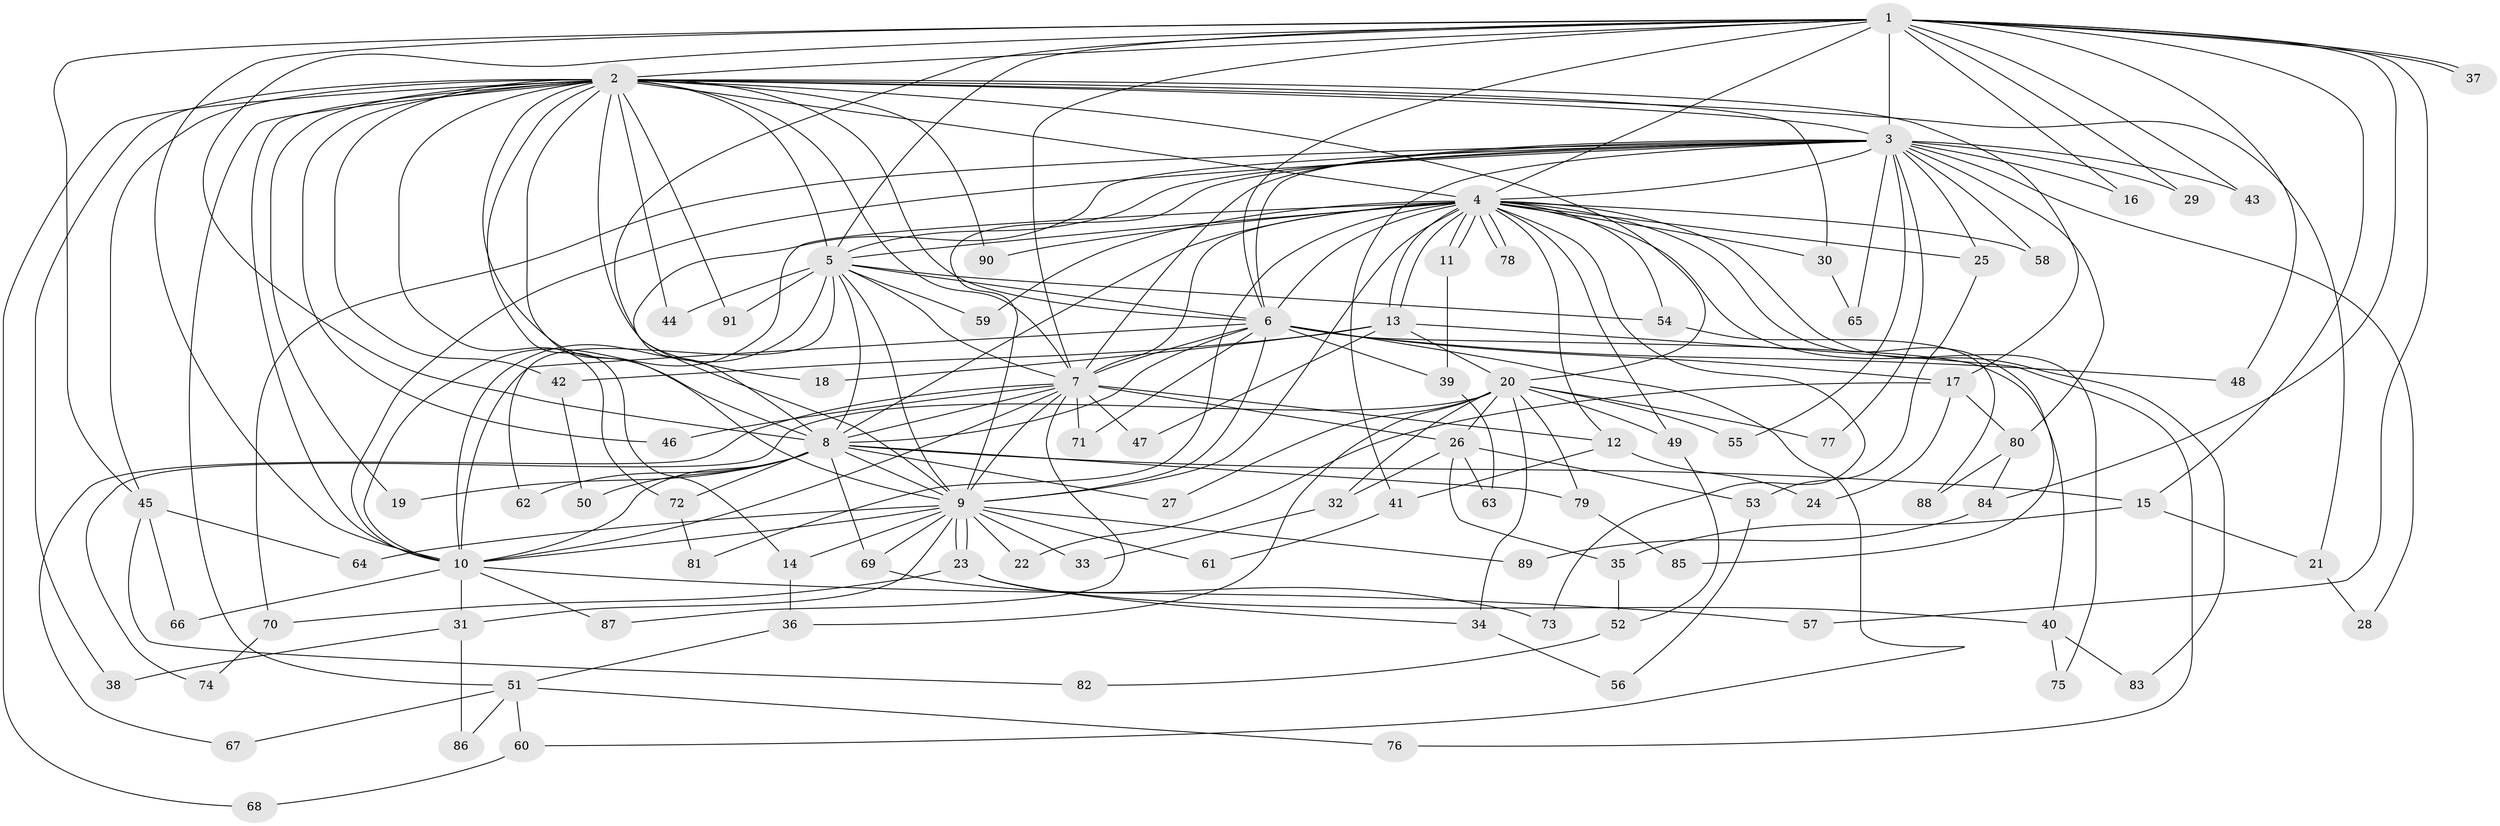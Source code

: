 // Generated by graph-tools (version 1.1) at 2025/45/03/09/25 04:45:19]
// undirected, 91 vertices, 207 edges
graph export_dot {
graph [start="1"]
  node [color=gray90,style=filled];
  1;
  2;
  3;
  4;
  5;
  6;
  7;
  8;
  9;
  10;
  11;
  12;
  13;
  14;
  15;
  16;
  17;
  18;
  19;
  20;
  21;
  22;
  23;
  24;
  25;
  26;
  27;
  28;
  29;
  30;
  31;
  32;
  33;
  34;
  35;
  36;
  37;
  38;
  39;
  40;
  41;
  42;
  43;
  44;
  45;
  46;
  47;
  48;
  49;
  50;
  51;
  52;
  53;
  54;
  55;
  56;
  57;
  58;
  59;
  60;
  61;
  62;
  63;
  64;
  65;
  66;
  67;
  68;
  69;
  70;
  71;
  72;
  73;
  74;
  75;
  76;
  77;
  78;
  79;
  80;
  81;
  82;
  83;
  84;
  85;
  86;
  87;
  88;
  89;
  90;
  91;
  1 -- 2;
  1 -- 3;
  1 -- 4;
  1 -- 5;
  1 -- 6;
  1 -- 7;
  1 -- 8;
  1 -- 9;
  1 -- 10;
  1 -- 15;
  1 -- 16;
  1 -- 29;
  1 -- 37;
  1 -- 37;
  1 -- 43;
  1 -- 45;
  1 -- 48;
  1 -- 57;
  1 -- 84;
  2 -- 3;
  2 -- 4;
  2 -- 5;
  2 -- 6;
  2 -- 7;
  2 -- 8;
  2 -- 9;
  2 -- 10;
  2 -- 14;
  2 -- 17;
  2 -- 18;
  2 -- 19;
  2 -- 20;
  2 -- 21;
  2 -- 30;
  2 -- 38;
  2 -- 42;
  2 -- 44;
  2 -- 45;
  2 -- 46;
  2 -- 51;
  2 -- 68;
  2 -- 72;
  2 -- 90;
  2 -- 91;
  3 -- 4;
  3 -- 5;
  3 -- 6;
  3 -- 7;
  3 -- 8;
  3 -- 9;
  3 -- 10;
  3 -- 16;
  3 -- 25;
  3 -- 28;
  3 -- 29;
  3 -- 41;
  3 -- 43;
  3 -- 55;
  3 -- 58;
  3 -- 65;
  3 -- 70;
  3 -- 77;
  3 -- 80;
  4 -- 5;
  4 -- 6;
  4 -- 7;
  4 -- 8;
  4 -- 9;
  4 -- 10;
  4 -- 11;
  4 -- 11;
  4 -- 12;
  4 -- 13;
  4 -- 13;
  4 -- 25;
  4 -- 30;
  4 -- 49;
  4 -- 54;
  4 -- 58;
  4 -- 59;
  4 -- 73;
  4 -- 75;
  4 -- 78;
  4 -- 78;
  4 -- 81;
  4 -- 83;
  4 -- 85;
  4 -- 90;
  5 -- 6;
  5 -- 7;
  5 -- 8;
  5 -- 9;
  5 -- 10;
  5 -- 44;
  5 -- 54;
  5 -- 59;
  5 -- 62;
  5 -- 91;
  6 -- 7;
  6 -- 8;
  6 -- 9;
  6 -- 10;
  6 -- 17;
  6 -- 39;
  6 -- 40;
  6 -- 48;
  6 -- 60;
  6 -- 71;
  7 -- 8;
  7 -- 9;
  7 -- 10;
  7 -- 12;
  7 -- 26;
  7 -- 46;
  7 -- 47;
  7 -- 67;
  7 -- 71;
  7 -- 87;
  8 -- 9;
  8 -- 10;
  8 -- 15;
  8 -- 19;
  8 -- 27;
  8 -- 50;
  8 -- 62;
  8 -- 69;
  8 -- 72;
  8 -- 79;
  9 -- 10;
  9 -- 14;
  9 -- 22;
  9 -- 23;
  9 -- 23;
  9 -- 31;
  9 -- 33;
  9 -- 61;
  9 -- 64;
  9 -- 69;
  9 -- 89;
  10 -- 31;
  10 -- 57;
  10 -- 66;
  10 -- 87;
  11 -- 39;
  12 -- 24;
  12 -- 41;
  13 -- 18;
  13 -- 20;
  13 -- 42;
  13 -- 47;
  13 -- 76;
  14 -- 36;
  15 -- 21;
  15 -- 35;
  17 -- 22;
  17 -- 24;
  17 -- 80;
  20 -- 26;
  20 -- 27;
  20 -- 32;
  20 -- 34;
  20 -- 36;
  20 -- 49;
  20 -- 55;
  20 -- 74;
  20 -- 77;
  20 -- 79;
  21 -- 28;
  23 -- 34;
  23 -- 40;
  23 -- 70;
  25 -- 53;
  26 -- 32;
  26 -- 35;
  26 -- 53;
  26 -- 63;
  30 -- 65;
  31 -- 38;
  31 -- 86;
  32 -- 33;
  34 -- 56;
  35 -- 52;
  36 -- 51;
  39 -- 63;
  40 -- 75;
  40 -- 83;
  41 -- 61;
  42 -- 50;
  45 -- 64;
  45 -- 66;
  45 -- 82;
  49 -- 52;
  51 -- 60;
  51 -- 67;
  51 -- 76;
  51 -- 86;
  52 -- 82;
  53 -- 56;
  54 -- 88;
  60 -- 68;
  69 -- 73;
  70 -- 74;
  72 -- 81;
  79 -- 85;
  80 -- 84;
  80 -- 88;
  84 -- 89;
}
